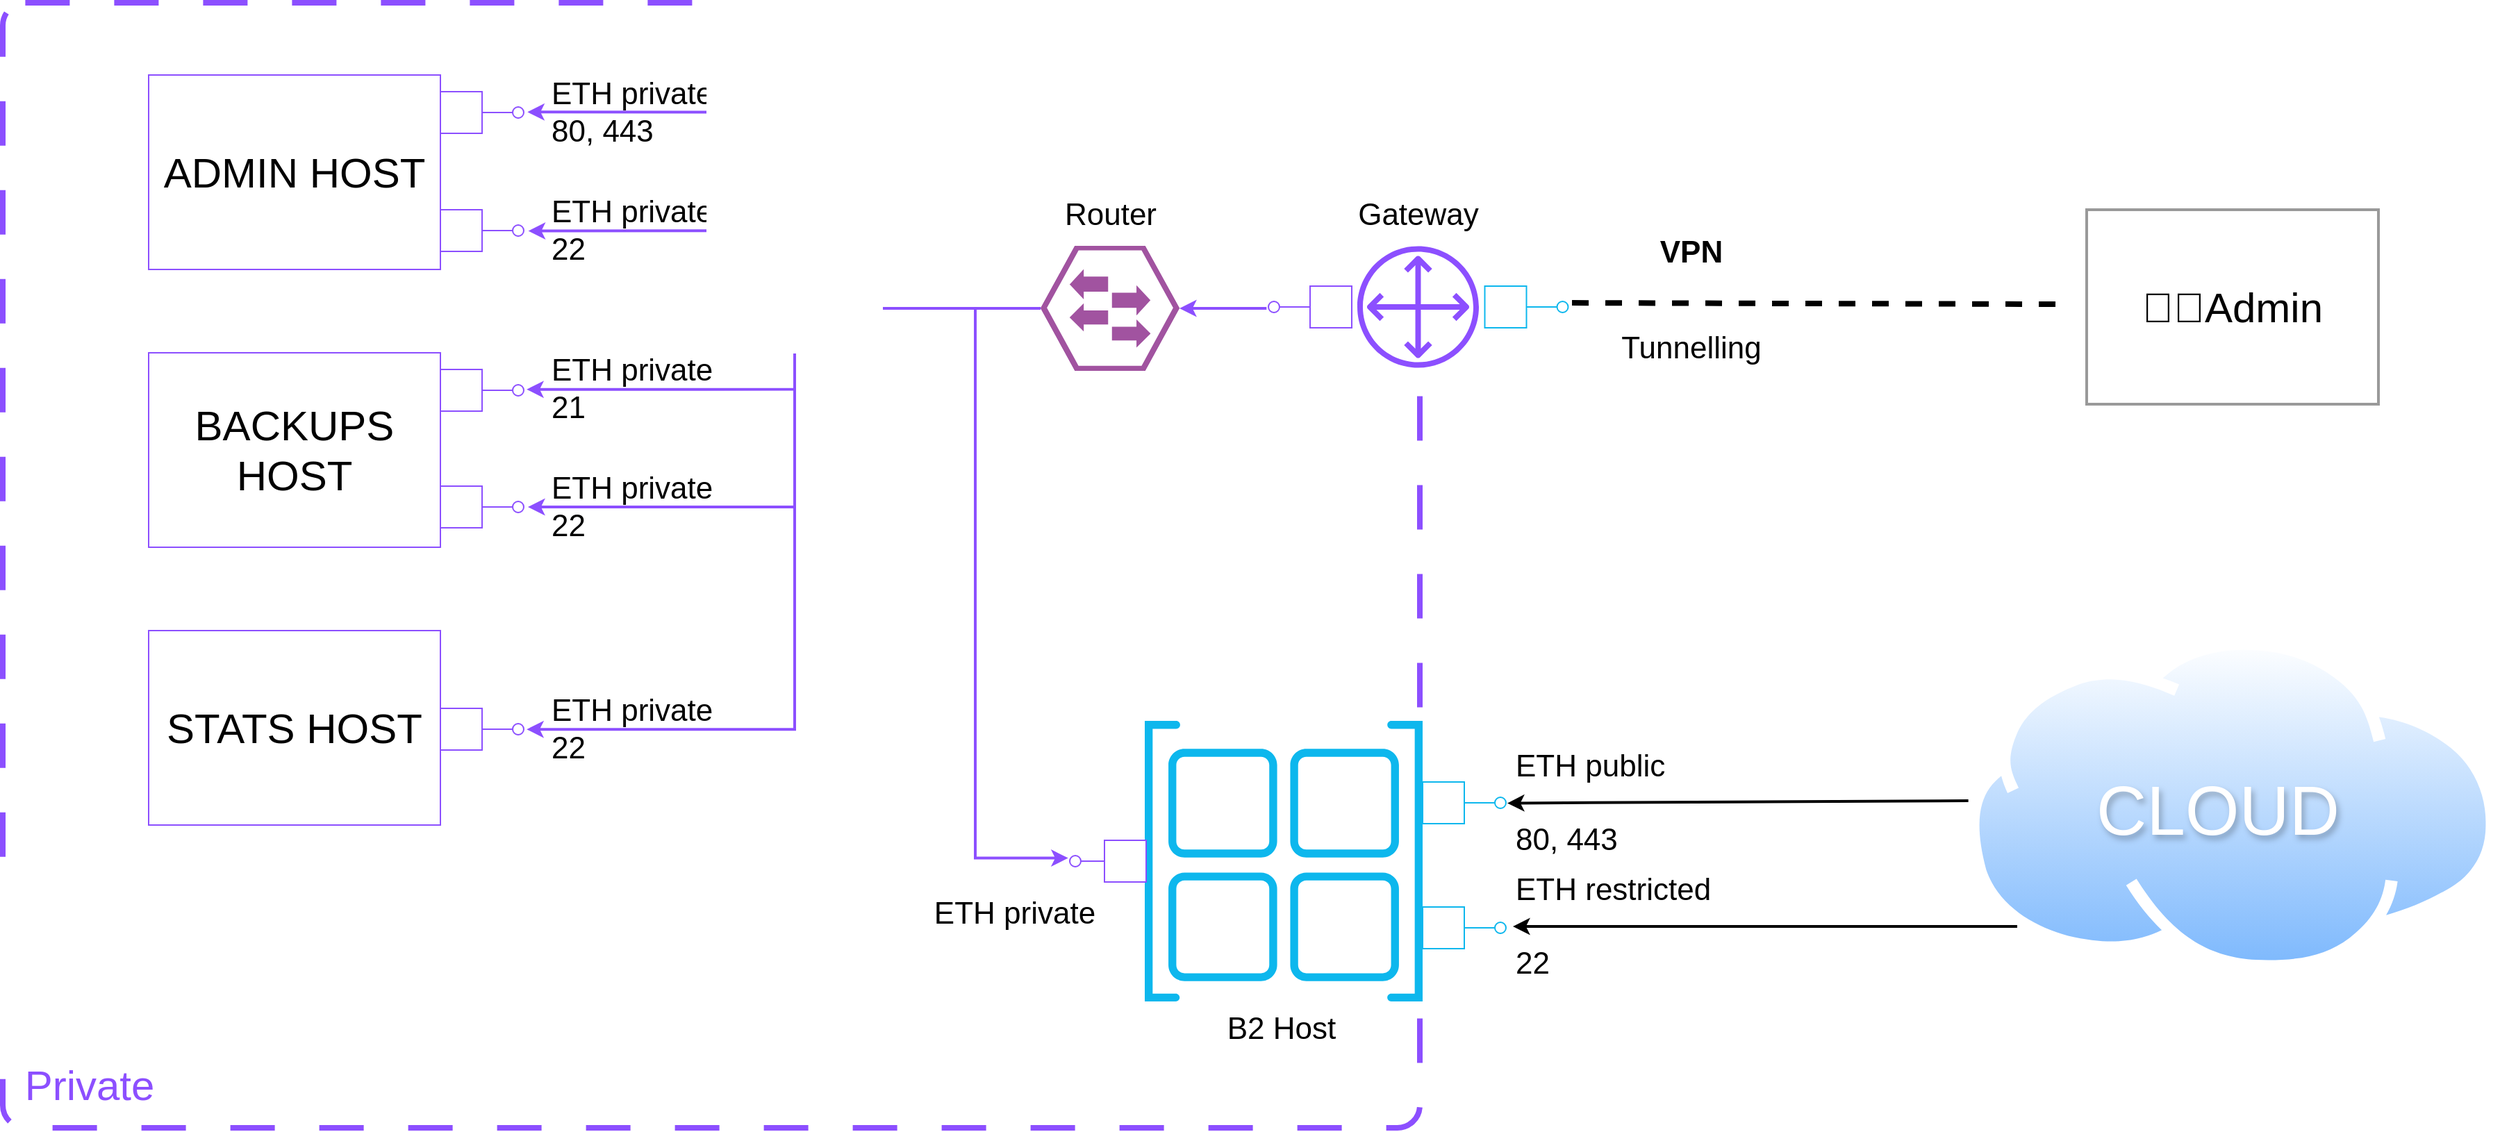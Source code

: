 <mxfile version="16.1.2" type="device"><diagram name="Organization" id="ynN78oTgX0Px0Qc10VjR"><mxGraphModel dx="1673" dy="1008" grid="1" gridSize="10" guides="1" tooltips="1" connect="1" arrows="1" fold="1" page="1" pageScale="1.5" pageWidth="827" pageHeight="1169" math="0" shadow="0"><root><mxCell id="0"/><mxCell id="1" parent="0"/><mxCell id="iBzqbrWYD7J2i10mPG2j-7" value="" style="whiteSpace=wrap;html=1;fillColor=none;dashed=1;dashPattern=8 8;rounded=1;arcSize=2;strokeColor=#8C4FFF;strokeWidth=4;" parent="1" vertex="1"><mxGeometry x="290" y="472" width="1020" height="810" as="geometry"/></mxCell><mxCell id="U8wiUiZYy5s3nKcTisIV-10" value="" style="rounded=0;whiteSpace=wrap;html=1;shadow=0;fillColor=default;gradientColor=none;strokeColor=none;" vertex="1" parent="1"><mxGeometry x="1252" y="626" width="120" height="124" as="geometry"/></mxCell><mxCell id="TYMXvzNvSo3Lo1fEAk2X-23" value="ETH private" style="text;strokeColor=none;align=center;fillColor=none;html=1;verticalAlign=middle;whiteSpace=wrap;rounded=0;fontSize=22;" parent="1" vertex="1"><mxGeometry x="950" y="1114" width="137" height="28" as="geometry"/></mxCell><mxCell id="iBzqbrWYD7J2i10mPG2j-3" value="ADMIN HOST" style="html=1;whiteSpace=wrap;strokeColor=#8C4FFF;fontSize=30;" parent="1" vertex="1"><mxGeometry x="395" y="524" width="210" height="140" as="geometry"/></mxCell><mxCell id="iBzqbrWYD7J2i10mPG2j-5" value="BACKUPS HOST" style="html=1;whiteSpace=wrap;strokeColor=#8C4FFF;fontSize=30;" parent="1" vertex="1"><mxGeometry x="395" y="724" width="210" height="140" as="geometry"/></mxCell><mxCell id="TYMXvzNvSo3Lo1fEAk2X-8" style="edgeStyle=orthogonalEdgeStyle;rounded=0;orthogonalLoop=1;jettySize=auto;html=1;entryX=-0.417;entryY=0.542;entryDx=0;entryDy=0;strokeColor=#8C4FFF;strokeWidth=2;entryPerimeter=0;startArrow=none;" parent="1" target="TOPCJg1FFOPqES8dCTAx-3" edge="1"><mxGeometry relative="1" as="geometry"><Array as="points"><mxPoint x="668" y="636"/></Array><mxPoint x="635" y="589" as="targetPoint"/><mxPoint x="860" y="636" as="sourcePoint"/></mxGeometry></mxCell><mxCell id="TYMXvzNvSo3Lo1fEAk2X-9" style="edgeStyle=orthogonalEdgeStyle;rounded=0;orthogonalLoop=1;jettySize=auto;html=1;entryX=-0.375;entryY=0.5;entryDx=0;entryDy=0;strokeColor=#8C4FFF;strokeWidth=2;entryPerimeter=0;exitX=0;exitY=0.5;exitDx=0;exitDy=0;exitPerimeter=0;" parent="1" source="TYMXvzNvSo3Lo1fEAk2X-4" target="TOPCJg1FFOPqES8dCTAx-18" edge="1"><mxGeometry relative="1" as="geometry"><Array as="points"><mxPoint x="860" y="692"/><mxPoint x="860" y="835"/></Array><mxPoint x="635" y="795" as="targetPoint"/></mxGeometry></mxCell><mxCell id="TYMXvzNvSo3Lo1fEAk2X-5" style="edgeStyle=orthogonalEdgeStyle;rounded=0;orthogonalLoop=1;jettySize=auto;html=1;entryX=-0.26;entryY=0.418;entryDx=0;entryDy=0;strokeWidth=2;strokeColor=#8C4FFF;entryPerimeter=0;" parent="1" target="TOPCJg1FFOPqES8dCTAx-12" edge="1"><mxGeometry relative="1" as="geometry"><Array as="points"><mxPoint x="860" y="700"/><mxPoint x="860" y="750"/></Array><mxPoint x="635" y="795" as="targetPoint"/><mxPoint x="860" y="700" as="sourcePoint"/></mxGeometry></mxCell><mxCell id="TYMXvzNvSo3Lo1fEAk2X-6" style="edgeStyle=orthogonalEdgeStyle;rounded=0;orthogonalLoop=1;jettySize=auto;html=1;entryX=-0.333;entryY=0.458;entryDx=0;entryDy=0;fontColor=#FF66FF;strokeColor=#8C4FFF;strokeWidth=2;entryPerimeter=0;" parent="1" target="TOPCJg1FFOPqES8dCTAx-8" edge="1"><mxGeometry relative="1" as="geometry"><Array as="points"><mxPoint x="860" y="700"/><mxPoint x="860" y="551"/></Array><mxPoint x="860" y="700" as="sourcePoint"/><mxPoint x="635" y="575" as="targetPoint"/></mxGeometry></mxCell><mxCell id="TYMXvzNvSo3Lo1fEAk2X-13" value="Gateway" style="text;strokeColor=none;align=center;fillColor=none;html=1;verticalAlign=middle;whiteSpace=wrap;rounded=0;fontSize=22;" parent="1" vertex="1"><mxGeometry x="1260.75" y="610" width="96" height="30" as="geometry"/></mxCell><mxCell id="TYMXvzNvSo3Lo1fEAk2X-14" value="Tunnelling" style="text;strokeColor=none;align=center;fillColor=none;html=1;verticalAlign=middle;whiteSpace=wrap;rounded=0;fontSize=22;" parent="1" vertex="1"><mxGeometry x="1441.5" y="706" width="127" height="30" as="geometry"/></mxCell><mxCell id="TYMXvzNvSo3Lo1fEAk2X-15" value="Router" style="text;strokeColor=none;align=center;fillColor=none;html=1;verticalAlign=middle;whiteSpace=wrap;rounded=0;fontSize=22;" parent="1" vertex="1"><mxGeometry x="1023.5" y="610" width="127" height="30" as="geometry"/></mxCell><mxCell id="TYMXvzNvSo3Lo1fEAk2X-19" value="" style="sketch=0;pointerEvents=1;shadow=0;dashed=0;html=1;strokeColor=none;fillColor=#0db7ed;aspect=fixed;labelPosition=center;verticalLabelPosition=bottom;verticalAlign=top;align=center;outlineConnect=0;shape=mxgraph.vvd.site_container;" parent="1" vertex="1"><mxGeometry x="1112" y="989" width="200" height="202.03" as="geometry"/></mxCell><mxCell id="TYMXvzNvSo3Lo1fEAk2X-24" value="ETH public&lt;br&gt;&lt;br&gt;80, 443" style="text;strokeColor=none;align=left;fillColor=none;html=1;verticalAlign=middle;whiteSpace=wrap;rounded=0;fontSize=22;spacingLeft=5;" parent="1" vertex="1"><mxGeometry x="1372" y="1020" width="118" height="56" as="geometry"/></mxCell><mxCell id="TYMXvzNvSo3Lo1fEAk2X-25" value="B2 Host" style="text;strokeColor=none;align=center;fillColor=none;html=1;verticalAlign=middle;whiteSpace=wrap;rounded=0;fontSize=22;" parent="1" vertex="1"><mxGeometry x="1144" y="1183" width="133" height="56" as="geometry"/></mxCell><mxCell id="TYMXvzNvSo3Lo1fEAk2X-26" style="edgeStyle=orthogonalEdgeStyle;rounded=0;orthogonalLoop=1;jettySize=auto;html=1;strokeWidth=2;strokeColor=#8C4FFF;exitX=0;exitY=0.5;exitDx=0;exitDy=0;exitPerimeter=0;entryX=1.138;entryY=0.224;entryDx=0;entryDy=0;entryPerimeter=0;" parent="1" source="TYMXvzNvSo3Lo1fEAk2X-4" target="TOPCJg1FFOPqES8dCTAx-31" edge="1"><mxGeometry relative="1" as="geometry"><Array as="points"><mxPoint x="990" y="692"/><mxPoint x="990" y="1088"/></Array><mxPoint x="1084" y="1090" as="sourcePoint"/><mxPoint x="906" y="990" as="targetPoint"/></mxGeometry></mxCell><mxCell id="TYMXvzNvSo3Lo1fEAk2X-31" value="👨‍💼Admin" style="html=1;whiteSpace=wrap;strokeColor=#999999;fontSize=30;strokeWidth=2;" parent="1" vertex="1"><mxGeometry x="1789.99" y="621" width="210" height="140" as="geometry"/></mxCell><mxCell id="TYMXvzNvSo3Lo1fEAk2X-37" value="ETH restricted&lt;br&gt;&lt;br&gt;22" style="text;strokeColor=none;align=left;fillColor=none;html=1;verticalAlign=middle;whiteSpace=wrap;rounded=0;fontSize=22;" parent="1" vertex="1"><mxGeometry x="1377" y="1109" width="153" height="56" as="geometry"/></mxCell><mxCell id="TOPCJg1FFOPqES8dCTAx-1" value="" style="html=1;rounded=0;strokeColor=#8C4FFF;" parent="1" vertex="1"><mxGeometry x="605" y="621" width="30" height="30" as="geometry"/></mxCell><mxCell id="TOPCJg1FFOPqES8dCTAx-2" value="" style="endArrow=none;html=1;rounded=0;align=center;verticalAlign=top;endFill=0;labelBackgroundColor=none;endSize=2;strokeColor=#8C4FFF;" parent="1" source="TOPCJg1FFOPqES8dCTAx-1" target="TOPCJg1FFOPqES8dCTAx-3" edge="1"><mxGeometry relative="1" as="geometry"/></mxCell><mxCell id="TOPCJg1FFOPqES8dCTAx-3" value="" style="ellipse;html=1;fontSize=11;align=center;fillColor=none;points=[];aspect=fixed;resizable=0;verticalAlign=bottom;labelPosition=center;verticalLabelPosition=top;flipH=1;strokeColor=#8C4FFF;" parent="1" vertex="1"><mxGeometry x="657" y="632" width="8" height="8" as="geometry"/></mxCell><mxCell id="TOPCJg1FFOPqES8dCTAx-4" value="&lt;span style=&quot;font-size: 22px;&quot;&gt;ETH private&lt;/span&gt;&lt;br style=&quot;padding: 0px; margin: 0px; font-size: 22px;&quot;&gt;&lt;div style=&quot;&quot;&gt;&lt;span style=&quot;font-size: 22px; background-color: initial;&quot;&gt;80, 443&lt;/span&gt;&lt;/div&gt;" style="text;html=1;align=left;verticalAlign=middle;resizable=0;points=[];autosize=1;strokeColor=none;fillColor=none;" parent="1" vertex="1"><mxGeometry x="683" y="516" width="140" height="70" as="geometry"/></mxCell><mxCell id="TOPCJg1FFOPqES8dCTAx-6" value="" style="html=1;rounded=0;strokeColor=#8C4FFF;" parent="1" vertex="1"><mxGeometry x="605" y="536" width="30" height="30" as="geometry"/></mxCell><mxCell id="TOPCJg1FFOPqES8dCTAx-7" value="" style="endArrow=none;html=1;rounded=0;align=center;verticalAlign=top;endFill=0;labelBackgroundColor=none;endSize=2;strokeColor=#8C4FFF;" parent="1" source="TOPCJg1FFOPqES8dCTAx-6" target="TOPCJg1FFOPqES8dCTAx-8" edge="1"><mxGeometry relative="1" as="geometry"/></mxCell><mxCell id="TOPCJg1FFOPqES8dCTAx-8" value="" style="ellipse;html=1;fontSize=11;align=center;fillColor=none;points=[];aspect=fixed;resizable=0;verticalAlign=bottom;labelPosition=center;verticalLabelPosition=top;flipH=1;strokeColor=#8C4FFF;" parent="1" vertex="1"><mxGeometry x="657" y="547" width="8" height="8" as="geometry"/></mxCell><mxCell id="TOPCJg1FFOPqES8dCTAx-9" value="&lt;span style=&quot;font-size: 22px;&quot;&gt;ETH private&lt;/span&gt;&lt;br style=&quot;padding: 0px; margin: 0px; font-size: 22px;&quot;&gt;&lt;div style=&quot;&quot;&gt;&lt;span style=&quot;font-size: 22px;&quot;&gt;22&lt;/span&gt;&lt;/div&gt;" style="text;html=1;align=left;verticalAlign=middle;resizable=0;points=[];autosize=1;strokeColor=none;fillColor=none;" parent="1" vertex="1"><mxGeometry x="683" y="601" width="140" height="70" as="geometry"/></mxCell><mxCell id="TOPCJg1FFOPqES8dCTAx-10" value="" style="html=1;rounded=0;strokeColor=#8C4FFF;" parent="1" vertex="1"><mxGeometry x="605" y="736" width="30" height="30" as="geometry"/></mxCell><mxCell id="TOPCJg1FFOPqES8dCTAx-11" value="" style="endArrow=none;html=1;rounded=0;align=center;verticalAlign=top;endFill=0;labelBackgroundColor=none;endSize=2;strokeColor=#8C4FFF;" parent="1" source="TOPCJg1FFOPqES8dCTAx-10" target="TOPCJg1FFOPqES8dCTAx-12" edge="1"><mxGeometry relative="1" as="geometry"/></mxCell><mxCell id="TOPCJg1FFOPqES8dCTAx-12" value="" style="ellipse;html=1;fontSize=11;align=center;fillColor=none;points=[];aspect=fixed;resizable=0;verticalAlign=bottom;labelPosition=center;verticalLabelPosition=top;flipH=1;strokeColor=#8C4FFF;" parent="1" vertex="1"><mxGeometry x="657" y="747" width="8" height="8" as="geometry"/></mxCell><mxCell id="TOPCJg1FFOPqES8dCTAx-16" value="" style="html=1;rounded=0;strokeColor=#8C4FFF;" parent="1" vertex="1"><mxGeometry x="605" y="820" width="30" height="30" as="geometry"/></mxCell><mxCell id="TOPCJg1FFOPqES8dCTAx-17" value="" style="endArrow=none;html=1;rounded=0;align=center;verticalAlign=top;endFill=0;labelBackgroundColor=none;endSize=2;strokeColor=#8C4FFF;" parent="1" source="TOPCJg1FFOPqES8dCTAx-16" target="TOPCJg1FFOPqES8dCTAx-18" edge="1"><mxGeometry relative="1" as="geometry"/></mxCell><mxCell id="TOPCJg1FFOPqES8dCTAx-18" value="" style="ellipse;html=1;fontSize=11;align=center;fillColor=none;points=[];aspect=fixed;resizable=0;verticalAlign=bottom;labelPosition=center;verticalLabelPosition=top;flipH=1;strokeColor=#8C4FFF;" parent="1" vertex="1"><mxGeometry x="657" y="831" width="8" height="8" as="geometry"/></mxCell><mxCell id="TOPCJg1FFOPqES8dCTAx-19" value="&lt;span style=&quot;font-size: 22px;&quot;&gt;ETH private&lt;/span&gt;&lt;br style=&quot;padding: 0px; margin: 0px; font-size: 22px;&quot;&gt;&lt;div style=&quot;&quot;&gt;&lt;span style=&quot;font-size: 22px;&quot;&gt;21&lt;/span&gt;&lt;/div&gt;" style="text;html=1;align=left;verticalAlign=middle;resizable=0;points=[];autosize=1;strokeColor=none;fillColor=none;" parent="1" vertex="1"><mxGeometry x="683" y="715" width="140" height="70" as="geometry"/></mxCell><mxCell id="TOPCJg1FFOPqES8dCTAx-20" value="&lt;span style=&quot;font-size: 22px;&quot;&gt;ETH private&lt;/span&gt;&lt;br style=&quot;padding: 0px; margin: 0px; font-size: 22px;&quot;&gt;&lt;div style=&quot;&quot;&gt;&lt;span style=&quot;font-size: 22px;&quot;&gt;22&lt;/span&gt;&lt;/div&gt;" style="text;html=1;align=left;verticalAlign=middle;resizable=0;points=[];autosize=1;strokeColor=none;fillColor=none;" parent="1" vertex="1"><mxGeometry x="683" y="800" width="140" height="70" as="geometry"/></mxCell><mxCell id="TOPCJg1FFOPqES8dCTAx-21" value="&lt;font style=&quot;font-size: 30px;&quot;&gt;Private&lt;/font&gt;" style="text;html=1;align=center;verticalAlign=middle;resizable=0;points=[];autosize=1;strokeColor=none;fillColor=none;fontColor=#8C4FFF;textShadow=0;" parent="1" vertex="1"><mxGeometry x="292" y="1226" width="120" height="50" as="geometry"/></mxCell><mxCell id="TOPCJg1FFOPqES8dCTAx-29" value="" style="html=1;rounded=0;flipH=1;direction=west;strokeColor=#8C4FFF;" parent="1" vertex="1"><mxGeometry x="1083" y="1075" width="30" height="30" as="geometry"/></mxCell><mxCell id="TOPCJg1FFOPqES8dCTAx-30" value="" style="endArrow=none;html=1;rounded=0;align=center;verticalAlign=top;endFill=0;labelBackgroundColor=none;endSize=2;exitX=1;exitY=0.5;exitDx=0;exitDy=0;strokeColor=#8C4FFF;" parent="1" source="TOPCJg1FFOPqES8dCTAx-29" target="TOPCJg1FFOPqES8dCTAx-31" edge="1"><mxGeometry relative="1" as="geometry"><Array as="points"/></mxGeometry></mxCell><mxCell id="TOPCJg1FFOPqES8dCTAx-31" value="" style="ellipse;html=1;fontSize=11;align=center;fillColor=none;points=[];aspect=fixed;resizable=0;verticalAlign=bottom;labelPosition=center;verticalLabelPosition=top;flipH=1;strokeColor=#8C4FFF;" parent="1" vertex="1"><mxGeometry x="1058" y="1086" width="8" height="8" as="geometry"/></mxCell><mxCell id="TOPCJg1FFOPqES8dCTAx-33" value="" style="html=1;rounded=0;strokeColor=#0DB7ED;" parent="1" vertex="1"><mxGeometry x="1312" y="1033" width="30" height="30" as="geometry"/></mxCell><mxCell id="TOPCJg1FFOPqES8dCTAx-34" value="" style="endArrow=none;html=1;rounded=0;align=center;verticalAlign=top;endFill=0;labelBackgroundColor=none;endSize=2;strokeColor=#0DB7ED;" parent="1" source="TOPCJg1FFOPqES8dCTAx-33" target="TOPCJg1FFOPqES8dCTAx-35" edge="1"><mxGeometry relative="1" as="geometry"/></mxCell><mxCell id="TOPCJg1FFOPqES8dCTAx-35" value="" style="ellipse;html=1;fontSize=11;align=center;fillColor=none;points=[];aspect=fixed;resizable=0;verticalAlign=bottom;labelPosition=center;verticalLabelPosition=top;flipH=1;strokeColor=#0DB7ED;" parent="1" vertex="1"><mxGeometry x="1364" y="1044" width="8" height="8" as="geometry"/></mxCell><mxCell id="TOPCJg1FFOPqES8dCTAx-36" value="" style="html=1;rounded=0;strokeColor=#0DB7ED;" parent="1" vertex="1"><mxGeometry x="1312" y="1123" width="30" height="30" as="geometry"/></mxCell><mxCell id="TOPCJg1FFOPqES8dCTAx-37" value="" style="endArrow=none;html=1;rounded=0;align=center;verticalAlign=top;endFill=0;labelBackgroundColor=none;endSize=2;strokeColor=#0DB7ED;" parent="1" source="TOPCJg1FFOPqES8dCTAx-36" target="TOPCJg1FFOPqES8dCTAx-38" edge="1"><mxGeometry relative="1" as="geometry"/></mxCell><mxCell id="TOPCJg1FFOPqES8dCTAx-38" value="" style="ellipse;html=1;fontSize=11;align=center;fillColor=none;points=[];aspect=fixed;resizable=0;verticalAlign=bottom;labelPosition=center;verticalLabelPosition=top;flipH=1;strokeColor=#0DB7ED;" parent="1" vertex="1"><mxGeometry x="1364" y="1134" width="8" height="8" as="geometry"/></mxCell><mxCell id="TOPCJg1FFOPqES8dCTAx-45" style="rounded=0;orthogonalLoop=1;jettySize=auto;html=1;entryX=-0.062;entryY=0.486;entryDx=0;entryDy=0;entryPerimeter=0;dashed=1;strokeWidth=4;endArrow=none;endFill=0;startArrow=none;exitX=-0.346;exitY=0.13;exitDx=0;exitDy=0;exitPerimeter=0;" parent="1" source="U8wiUiZYy5s3nKcTisIV-14" target="TYMXvzNvSo3Lo1fEAk2X-31" edge="1"><mxGeometry relative="1" as="geometry"><mxPoint x="1430" y="689" as="sourcePoint"/></mxGeometry></mxCell><mxCell id="z8-SKOe2W_GTO7jJAcqD-1" value="&lt;font style=&quot;font-size: 22px;&quot;&gt;&lt;b&gt;VPN&lt;/b&gt;&lt;/font&gt;" style="text;html=1;align=center;verticalAlign=middle;resizable=0;points=[];autosize=1;strokeColor=none;fillColor=none;shadow=1;" parent="1" vertex="1"><mxGeometry x="1470" y="632" width="70" height="40" as="geometry"/></mxCell><mxCell id="5ZL2V6q3FtqNU6fxcGIL-1" value="STATS HOST" style="html=1;whiteSpace=wrap;strokeColor=#8C4FFF;fontSize=30;" parent="1" vertex="1"><mxGeometry x="395" y="924" width="210" height="140" as="geometry"/></mxCell><mxCell id="5ZL2V6q3FtqNU6fxcGIL-2" value="" style="html=1;rounded=0;strokeColor=#8C4FFF;" parent="1" vertex="1"><mxGeometry x="605" y="980" width="30" height="30" as="geometry"/></mxCell><mxCell id="5ZL2V6q3FtqNU6fxcGIL-3" value="" style="endArrow=none;html=1;rounded=0;align=center;verticalAlign=top;endFill=0;labelBackgroundColor=none;endSize=2;strokeColor=#8C4FFF;" parent="1" source="5ZL2V6q3FtqNU6fxcGIL-2" target="5ZL2V6q3FtqNU6fxcGIL-4" edge="1"><mxGeometry relative="1" as="geometry"/></mxCell><mxCell id="5ZL2V6q3FtqNU6fxcGIL-4" value="" style="ellipse;html=1;fontSize=11;align=center;fillColor=none;points=[];aspect=fixed;resizable=0;verticalAlign=bottom;labelPosition=center;verticalLabelPosition=top;flipH=1;strokeColor=#8C4FFF;" parent="1" vertex="1"><mxGeometry x="657" y="991" width="8" height="8" as="geometry"/></mxCell><mxCell id="5ZL2V6q3FtqNU6fxcGIL-5" value="&lt;span style=&quot;font-size: 22px;&quot;&gt;ETH private&lt;/span&gt;&lt;br style=&quot;padding: 0px; margin: 0px; font-size: 22px;&quot;&gt;&lt;div style=&quot;&quot;&gt;&lt;span style=&quot;font-size: 22px;&quot;&gt;22&lt;/span&gt;&lt;/div&gt;" style="text;html=1;align=left;verticalAlign=middle;resizable=0;points=[];autosize=1;strokeColor=none;fillColor=none;" parent="1" vertex="1"><mxGeometry x="683" y="960" width="140" height="70" as="geometry"/></mxCell><mxCell id="5ZL2V6q3FtqNU6fxcGIL-6" style="edgeStyle=orthogonalEdgeStyle;rounded=0;orthogonalLoop=1;jettySize=auto;html=1;entryX=-0.263;entryY=0.513;entryDx=0;entryDy=0;entryPerimeter=0;strokeWidth=2;strokeColor=#8C4FFF;" parent="1" target="5ZL2V6q3FtqNU6fxcGIL-4" edge="1"><mxGeometry relative="1" as="geometry"><mxPoint x="670" y="995" as="targetPoint"/><Array as="points"><mxPoint x="860" y="650"/><mxPoint x="860" y="995"/></Array><mxPoint x="860" y="640" as="sourcePoint"/></mxGeometry></mxCell><mxCell id="iBzqbrWYD7J2i10mPG2j-8" value="" style="sketch=0;outlineConnect=0;fontColor=#232F3E;gradientColor=none;fillColor=#8C4FFF;strokeColor=none;dashed=0;verticalLabelPosition=bottom;verticalAlign=top;align=center;html=1;fontSize=12;fontStyle=0;aspect=fixed;pointerEvents=1;shape=mxgraph.aws4.customer_gateway;shadow=0;" parent="1" vertex="1"><mxGeometry x="1265" y="647.25" width="87.5" height="87.5" as="geometry"/></mxCell><mxCell id="TYMXvzNvSo3Lo1fEAk2X-4" value="" style="verticalLabelPosition=bottom;sketch=0;html=1;fillColor=#A153A0;strokeColor=#ffffff;verticalAlign=top;align=center;points=[[0,0.5,0],[0.125,0.25,0],[0.25,0,0],[0.5,0,0],[0.75,0,0],[0.875,0.25,0],[1,0.5,0],[0.875,0.75,0],[0.75,1,0],[0.5,1,0],[0.125,0.75,0]];pointerEvents=1;shape=mxgraph.cisco_safe.compositeIcon;bgIcon=mxgraph.cisco_safe.design.blank_device;resIcon=mxgraph.cisco_safe.design.access_switch_2;aspect=fixed;" parent="1" vertex="1"><mxGeometry x="1037" y="647" width="100" height="90" as="geometry"/></mxCell><mxCell id="U8wiUiZYy5s3nKcTisIV-4" style="rounded=0;orthogonalLoop=1;jettySize=auto;html=1;strokeWidth=2;strokeColor=#8C4FFF;exitX=-0.167;exitY=0.375;exitDx=0;exitDy=0;exitPerimeter=0;entryX=1;entryY=0.5;entryDx=0;entryDy=0;entryPerimeter=0;" edge="1" parent="1" source="U8wiUiZYy5s3nKcTisIV-21" target="TYMXvzNvSo3Lo1fEAk2X-4"><mxGeometry relative="1" as="geometry"><mxPoint x="1047" y="705" as="sourcePoint"/><mxPoint x="1072.768" y="1098.152" as="targetPoint"/></mxGeometry></mxCell><mxCell id="U8wiUiZYy5s3nKcTisIV-5" value="" style="group" vertex="1" connectable="0" parent="1"><mxGeometry x="1703.82" y="929" width="382.35" height="241" as="geometry"/></mxCell><mxCell id="TOPCJg1FFOPqES8dCTAx-39" value="" style="image;aspect=fixed;perimeter=ellipsePerimeter;html=1;align=center;shadow=0;dashed=0;spacingTop=3;image=img/lib/active_directory/internet_cloud.svg;" parent="U8wiUiZYy5s3nKcTisIV-5" vertex="1"><mxGeometry width="382.35" height="241" as="geometry"/></mxCell><mxCell id="TOPCJg1FFOPqES8dCTAx-46" value="&lt;font style=&quot;font-size: 50px;&quot;&gt;CLOUD&lt;/font&gt;" style="text;html=1;align=center;verticalAlign=middle;resizable=0;points=[];autosize=1;strokeColor=none;fillColor=none;textShadow=1;fontColor=#FFFFFF;" parent="U8wiUiZYy5s3nKcTisIV-5" vertex="1"><mxGeometry x="80" y="89" width="200" height="70" as="geometry"/></mxCell><mxCell id="U8wiUiZYy5s3nKcTisIV-7" style="rounded=0;orthogonalLoop=1;jettySize=auto;html=1;entryX=0;entryY=0.904;entryDx=0;entryDy=0;strokeWidth=2;entryPerimeter=0;exitX=0;exitY=0.5;exitDx=0;exitDy=0;" edge="1" parent="1"><mxGeometry relative="1" as="geometry"><mxPoint x="1373" y="1048.232" as="targetPoint"/><mxPoint x="1704.82" y="1046.5" as="sourcePoint"/></mxGeometry></mxCell><mxCell id="U8wiUiZYy5s3nKcTisIV-9" style="rounded=0;orthogonalLoop=1;jettySize=auto;html=1;entryX=0;entryY=0.5;entryDx=0;entryDy=0;strokeWidth=2;" edge="1" parent="1" target="TYMXvzNvSo3Lo1fEAk2X-37"><mxGeometry relative="1" as="geometry"><mxPoint x="1383" y="1058.232" as="targetPoint"/><mxPoint x="1740" y="1137" as="sourcePoint"/></mxGeometry></mxCell><mxCell id="U8wiUiZYy5s3nKcTisIV-15" value="" style="group" vertex="1" connectable="0" parent="1"><mxGeometry x="1356.75" y="676" width="60" height="30" as="geometry"/></mxCell><mxCell id="U8wiUiZYy5s3nKcTisIV-12" value="" style="html=1;rounded=0;strokeColor=#0DB7ED;" vertex="1" parent="U8wiUiZYy5s3nKcTisIV-15"><mxGeometry width="30" height="30" as="geometry"/></mxCell><mxCell id="U8wiUiZYy5s3nKcTisIV-13" value="" style="endArrow=none;html=1;rounded=0;align=center;verticalAlign=top;endFill=0;labelBackgroundColor=none;endSize=2;strokeColor=#0DB7ED;" edge="1" parent="U8wiUiZYy5s3nKcTisIV-15" source="U8wiUiZYy5s3nKcTisIV-12" target="U8wiUiZYy5s3nKcTisIV-14"><mxGeometry relative="1" as="geometry"/></mxCell><mxCell id="U8wiUiZYy5s3nKcTisIV-14" value="" style="ellipse;html=1;fontSize=11;align=center;fillColor=none;points=[];aspect=fixed;resizable=0;verticalAlign=bottom;labelPosition=center;verticalLabelPosition=top;flipH=1;strokeColor=#0DB7ED;" vertex="1" parent="U8wiUiZYy5s3nKcTisIV-15"><mxGeometry x="52" y="11" width="8" height="8" as="geometry"/></mxCell><mxCell id="U8wiUiZYy5s3nKcTisIV-18" value="" style="group;rotation=-180;" vertex="1" connectable="0" parent="1"><mxGeometry x="1201" y="676" width="60" height="30" as="geometry"/></mxCell><mxCell id="U8wiUiZYy5s3nKcTisIV-19" value="" style="html=1;rounded=0;strokeColor=#8C4FFF;rotation=-180;" vertex="1" parent="U8wiUiZYy5s3nKcTisIV-18"><mxGeometry x="30" width="30" height="30" as="geometry"/></mxCell><mxCell id="U8wiUiZYy5s3nKcTisIV-20" value="" style="endArrow=none;html=1;rounded=0;align=center;verticalAlign=top;endFill=0;labelBackgroundColor=none;endSize=2;strokeColor=#8C4FFF;" edge="1" parent="U8wiUiZYy5s3nKcTisIV-18" source="U8wiUiZYy5s3nKcTisIV-19" target="U8wiUiZYy5s3nKcTisIV-21"><mxGeometry relative="1" as="geometry"/></mxCell><mxCell id="U8wiUiZYy5s3nKcTisIV-21" value="" style="ellipse;html=1;fontSize=11;align=center;fillColor=none;points=[];aspect=fixed;resizable=0;verticalAlign=bottom;labelPosition=center;verticalLabelPosition=top;flipH=1;strokeColor=#8C4FFF;rotation=-180;" vertex="1" parent="U8wiUiZYy5s3nKcTisIV-18"><mxGeometry y="11" width="8" height="8" as="geometry"/></mxCell></root></mxGraphModel></diagram></mxfile>
